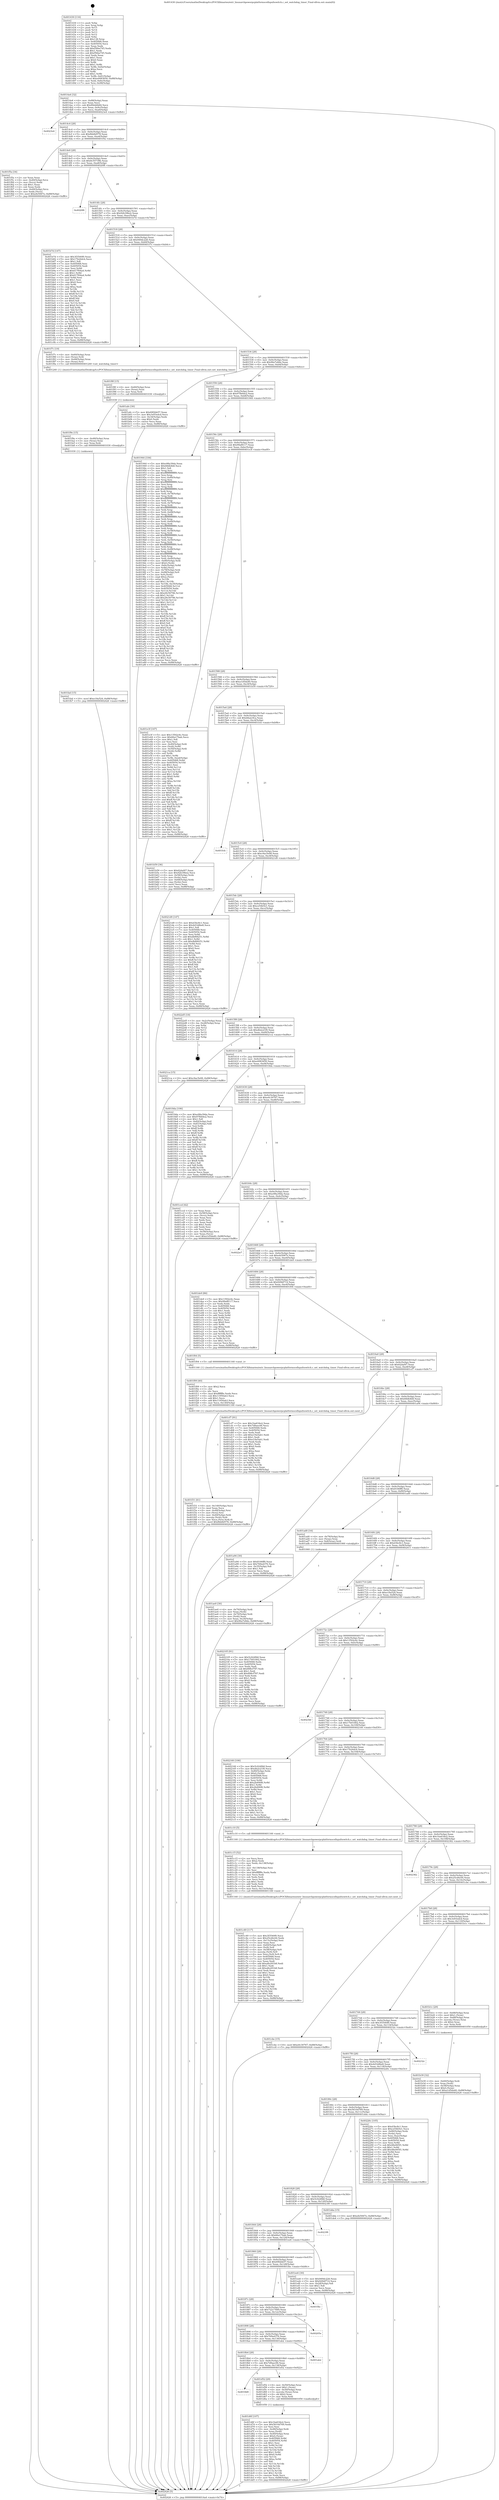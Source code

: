digraph "0x401430" {
  label = "0x401430 (/mnt/c/Users/mathe/Desktop/tcc/POCII/binaries/extr_linuxarchpowerpcplatformscellspufsswitch.c_set_watchdog_timer_Final-ollvm.out::main(0))"
  labelloc = "t"
  node[shape=record]

  Entry [label="",width=0.3,height=0.3,shape=circle,fillcolor=black,style=filled]
  "0x4014a4" [label="{
     0x4014a4 [32]\l
     | [instrs]\l
     &nbsp;&nbsp;0x4014a4 \<+6\>: mov -0x88(%rbp),%eax\l
     &nbsp;&nbsp;0x4014aa \<+2\>: mov %eax,%ecx\l
     &nbsp;&nbsp;0x4014ac \<+6\>: sub $0x89eb6b84,%ecx\l
     &nbsp;&nbsp;0x4014b2 \<+6\>: mov %eax,-0x9c(%rbp)\l
     &nbsp;&nbsp;0x4014b8 \<+6\>: mov %ecx,-0xa0(%rbp)\l
     &nbsp;&nbsp;0x4014be \<+6\>: je 00000000004023e4 \<main+0xfb4\>\l
  }"]
  "0x4023e4" [label="{
     0x4023e4\l
  }", style=dashed]
  "0x4014c4" [label="{
     0x4014c4 [28]\l
     | [instrs]\l
     &nbsp;&nbsp;0x4014c4 \<+5\>: jmp 00000000004014c9 \<main+0x99\>\l
     &nbsp;&nbsp;0x4014c9 \<+6\>: mov -0x9c(%rbp),%eax\l
     &nbsp;&nbsp;0x4014cf \<+5\>: sub $0x8bb8d578,%eax\l
     &nbsp;&nbsp;0x4014d4 \<+6\>: mov %eax,-0xa4(%rbp)\l
     &nbsp;&nbsp;0x4014da \<+6\>: je 0000000000401f5a \<main+0xb2a\>\l
  }"]
  Exit [label="",width=0.3,height=0.3,shape=circle,fillcolor=black,style=filled,peripheries=2]
  "0x401f5a" [label="{
     0x401f5a [34]\l
     | [instrs]\l
     &nbsp;&nbsp;0x401f5a \<+2\>: xor %eax,%eax\l
     &nbsp;&nbsp;0x401f5c \<+4\>: mov -0x40(%rbp),%rcx\l
     &nbsp;&nbsp;0x401f60 \<+2\>: mov (%rcx),%edx\l
     &nbsp;&nbsp;0x401f62 \<+3\>: sub $0x1,%eax\l
     &nbsp;&nbsp;0x401f65 \<+2\>: sub %eax,%edx\l
     &nbsp;&nbsp;0x401f67 \<+4\>: mov -0x40(%rbp),%rcx\l
     &nbsp;&nbsp;0x401f6b \<+2\>: mov %edx,(%rcx)\l
     &nbsp;&nbsp;0x401f6d \<+10\>: movl $0xefe5067e,-0x88(%rbp)\l
     &nbsp;&nbsp;0x401f77 \<+5\>: jmp 0000000000402426 \<main+0xff6\>\l
  }"]
  "0x4014e0" [label="{
     0x4014e0 [28]\l
     | [instrs]\l
     &nbsp;&nbsp;0x4014e0 \<+5\>: jmp 00000000004014e5 \<main+0xb5\>\l
     &nbsp;&nbsp;0x4014e5 \<+6\>: mov -0x9c(%rbp),%eax\l
     &nbsp;&nbsp;0x4014eb \<+5\>: sub $0x8c55739b,%eax\l
     &nbsp;&nbsp;0x4014f0 \<+6\>: mov %eax,-0xa8(%rbp)\l
     &nbsp;&nbsp;0x4014f6 \<+6\>: je 00000000004020f6 \<main+0xcc6\>\l
  }"]
  "0x401fad" [label="{
     0x401fad [15]\l
     | [instrs]\l
     &nbsp;&nbsp;0x401fad \<+10\>: movl $0xe18a524,-0x88(%rbp)\l
     &nbsp;&nbsp;0x401fb7 \<+5\>: jmp 0000000000402426 \<main+0xff6\>\l
  }"]
  "0x4020f6" [label="{
     0x4020f6\l
  }", style=dashed]
  "0x4014fc" [label="{
     0x4014fc [28]\l
     | [instrs]\l
     &nbsp;&nbsp;0x4014fc \<+5\>: jmp 0000000000401501 \<main+0xd1\>\l
     &nbsp;&nbsp;0x401501 \<+6\>: mov -0x9c(%rbp),%eax\l
     &nbsp;&nbsp;0x401507 \<+5\>: sub $0x92b39be2,%eax\l
     &nbsp;&nbsp;0x40150c \<+6\>: mov %eax,-0xac(%rbp)\l
     &nbsp;&nbsp;0x401512 \<+6\>: je 0000000000401b7d \<main+0x74d\>\l
  }"]
  "0x401f9e" [label="{
     0x401f9e [15]\l
     | [instrs]\l
     &nbsp;&nbsp;0x401f9e \<+4\>: mov -0x48(%rbp),%rax\l
     &nbsp;&nbsp;0x401fa2 \<+3\>: mov (%rax),%rax\l
     &nbsp;&nbsp;0x401fa5 \<+3\>: mov %rax,%rdi\l
     &nbsp;&nbsp;0x401fa8 \<+5\>: call 0000000000401030 \<free@plt\>\l
     | [calls]\l
     &nbsp;&nbsp;0x401030 \{1\} (unknown)\l
  }"]
  "0x401b7d" [label="{
     0x401b7d [147]\l
     | [instrs]\l
     &nbsp;&nbsp;0x401b7d \<+5\>: mov $0x3f3540f0,%eax\l
     &nbsp;&nbsp;0x401b82 \<+5\>: mov $0x17b24dcb,%ecx\l
     &nbsp;&nbsp;0x401b87 \<+2\>: mov $0x1,%dl\l
     &nbsp;&nbsp;0x401b89 \<+7\>: mov 0x405068,%esi\l
     &nbsp;&nbsp;0x401b90 \<+7\>: mov 0x405054,%edi\l
     &nbsp;&nbsp;0x401b97 \<+3\>: mov %esi,%r8d\l
     &nbsp;&nbsp;0x401b9a \<+7\>: sub $0x617f04a4,%r8d\l
     &nbsp;&nbsp;0x401ba1 \<+4\>: sub $0x1,%r8d\l
     &nbsp;&nbsp;0x401ba5 \<+7\>: add $0x617f04a4,%r8d\l
     &nbsp;&nbsp;0x401bac \<+4\>: imul %r8d,%esi\l
     &nbsp;&nbsp;0x401bb0 \<+3\>: and $0x1,%esi\l
     &nbsp;&nbsp;0x401bb3 \<+3\>: cmp $0x0,%esi\l
     &nbsp;&nbsp;0x401bb6 \<+4\>: sete %r9b\l
     &nbsp;&nbsp;0x401bba \<+3\>: cmp $0xa,%edi\l
     &nbsp;&nbsp;0x401bbd \<+4\>: setl %r10b\l
     &nbsp;&nbsp;0x401bc1 \<+3\>: mov %r9b,%r11b\l
     &nbsp;&nbsp;0x401bc4 \<+4\>: xor $0xff,%r11b\l
     &nbsp;&nbsp;0x401bc8 \<+3\>: mov %r10b,%bl\l
     &nbsp;&nbsp;0x401bcb \<+3\>: xor $0xff,%bl\l
     &nbsp;&nbsp;0x401bce \<+3\>: xor $0x0,%dl\l
     &nbsp;&nbsp;0x401bd1 \<+3\>: mov %r11b,%r14b\l
     &nbsp;&nbsp;0x401bd4 \<+4\>: and $0x0,%r14b\l
     &nbsp;&nbsp;0x401bd8 \<+3\>: and %dl,%r9b\l
     &nbsp;&nbsp;0x401bdb \<+3\>: mov %bl,%r15b\l
     &nbsp;&nbsp;0x401bde \<+4\>: and $0x0,%r15b\l
     &nbsp;&nbsp;0x401be2 \<+3\>: and %dl,%r10b\l
     &nbsp;&nbsp;0x401be5 \<+3\>: or %r9b,%r14b\l
     &nbsp;&nbsp;0x401be8 \<+3\>: or %r10b,%r15b\l
     &nbsp;&nbsp;0x401beb \<+3\>: xor %r15b,%r14b\l
     &nbsp;&nbsp;0x401bee \<+3\>: or %bl,%r11b\l
     &nbsp;&nbsp;0x401bf1 \<+4\>: xor $0xff,%r11b\l
     &nbsp;&nbsp;0x401bf5 \<+3\>: or $0x0,%dl\l
     &nbsp;&nbsp;0x401bf8 \<+3\>: and %dl,%r11b\l
     &nbsp;&nbsp;0x401bfb \<+3\>: or %r11b,%r14b\l
     &nbsp;&nbsp;0x401bfe \<+4\>: test $0x1,%r14b\l
     &nbsp;&nbsp;0x401c02 \<+3\>: cmovne %ecx,%eax\l
     &nbsp;&nbsp;0x401c05 \<+6\>: mov %eax,-0x88(%rbp)\l
     &nbsp;&nbsp;0x401c0b \<+5\>: jmp 0000000000402426 \<main+0xff6\>\l
  }"]
  "0x401518" [label="{
     0x401518 [28]\l
     | [instrs]\l
     &nbsp;&nbsp;0x401518 \<+5\>: jmp 000000000040151d \<main+0xed\>\l
     &nbsp;&nbsp;0x40151d \<+6\>: mov -0x9c(%rbp),%eax\l
     &nbsp;&nbsp;0x401523 \<+5\>: sub $0x949dc226,%eax\l
     &nbsp;&nbsp;0x401528 \<+6\>: mov %eax,-0xb0(%rbp)\l
     &nbsp;&nbsp;0x40152e \<+6\>: je 0000000000401f7c \<main+0xb4c\>\l
  }"]
  "0x401f8f" [label="{
     0x401f8f [15]\l
     | [instrs]\l
     &nbsp;&nbsp;0x401f8f \<+4\>: mov -0x60(%rbp),%rax\l
     &nbsp;&nbsp;0x401f93 \<+3\>: mov (%rax),%rax\l
     &nbsp;&nbsp;0x401f96 \<+3\>: mov %rax,%rdi\l
     &nbsp;&nbsp;0x401f99 \<+5\>: call 0000000000401030 \<free@plt\>\l
     | [calls]\l
     &nbsp;&nbsp;0x401030 \{1\} (unknown)\l
  }"]
  "0x401f7c" [label="{
     0x401f7c [19]\l
     | [instrs]\l
     &nbsp;&nbsp;0x401f7c \<+4\>: mov -0x60(%rbp),%rax\l
     &nbsp;&nbsp;0x401f80 \<+3\>: mov (%rax),%rdi\l
     &nbsp;&nbsp;0x401f83 \<+4\>: mov -0x48(%rbp),%rax\l
     &nbsp;&nbsp;0x401f87 \<+3\>: mov (%rax),%rsi\l
     &nbsp;&nbsp;0x401f8a \<+5\>: call 0000000000401240 \<set_watchdog_timer\>\l
     | [calls]\l
     &nbsp;&nbsp;0x401240 \{1\} (/mnt/c/Users/mathe/Desktop/tcc/POCII/binaries/extr_linuxarchpowerpcplatformscellspufsswitch.c_set_watchdog_timer_Final-ollvm.out::set_watchdog_timer)\l
  }"]
  "0x401534" [label="{
     0x401534 [28]\l
     | [instrs]\l
     &nbsp;&nbsp;0x401534 \<+5\>: jmp 0000000000401539 \<main+0x109\>\l
     &nbsp;&nbsp;0x401539 \<+6\>: mov -0x9c(%rbp),%eax\l
     &nbsp;&nbsp;0x40153f \<+5\>: sub $0x96a7e8de,%eax\l
     &nbsp;&nbsp;0x401544 \<+6\>: mov %eax,-0xb4(%rbp)\l
     &nbsp;&nbsp;0x40154a \<+6\>: je 0000000000401afe \<main+0x6ce\>\l
  }"]
  "0x401f31" [label="{
     0x401f31 [41]\l
     | [instrs]\l
     &nbsp;&nbsp;0x401f31 \<+6\>: mov -0x140(%rbp),%ecx\l
     &nbsp;&nbsp;0x401f37 \<+3\>: imul %eax,%ecx\l
     &nbsp;&nbsp;0x401f3a \<+4\>: mov -0x48(%rbp),%rsi\l
     &nbsp;&nbsp;0x401f3e \<+3\>: mov (%rsi),%rsi\l
     &nbsp;&nbsp;0x401f41 \<+4\>: mov -0x40(%rbp),%rdi\l
     &nbsp;&nbsp;0x401f45 \<+3\>: movslq (%rdi),%rdi\l
     &nbsp;&nbsp;0x401f48 \<+3\>: mov %ecx,(%rsi,%rdi,4)\l
     &nbsp;&nbsp;0x401f4b \<+10\>: movl $0x8bb8d578,-0x88(%rbp)\l
     &nbsp;&nbsp;0x401f55 \<+5\>: jmp 0000000000402426 \<main+0xff6\>\l
  }"]
  "0x401afe" [label="{
     0x401afe [30]\l
     | [instrs]\l
     &nbsp;&nbsp;0x401afe \<+5\>: mov $0x69f2bb57,%eax\l
     &nbsp;&nbsp;0x401b03 \<+5\>: mov $0x3e93edcd,%ecx\l
     &nbsp;&nbsp;0x401b08 \<+3\>: mov -0x34(%rbp),%edx\l
     &nbsp;&nbsp;0x401b0b \<+3\>: cmp $0x0,%edx\l
     &nbsp;&nbsp;0x401b0e \<+3\>: cmove %ecx,%eax\l
     &nbsp;&nbsp;0x401b11 \<+6\>: mov %eax,-0x88(%rbp)\l
     &nbsp;&nbsp;0x401b17 \<+5\>: jmp 0000000000402426 \<main+0xff6\>\l
  }"]
  "0x401550" [label="{
     0x401550 [28]\l
     | [instrs]\l
     &nbsp;&nbsp;0x401550 \<+5\>: jmp 0000000000401555 \<main+0x125\>\l
     &nbsp;&nbsp;0x401555 \<+6\>: mov -0x9c(%rbp),%eax\l
     &nbsp;&nbsp;0x40155b \<+5\>: sub $0x97fb64e2,%eax\l
     &nbsp;&nbsp;0x401560 \<+6\>: mov %eax,-0xb8(%rbp)\l
     &nbsp;&nbsp;0x401566 \<+6\>: je 0000000000401944 \<main+0x514\>\l
  }"]
  "0x401f09" [label="{
     0x401f09 [40]\l
     | [instrs]\l
     &nbsp;&nbsp;0x401f09 \<+5\>: mov $0x2,%ecx\l
     &nbsp;&nbsp;0x401f0e \<+1\>: cltd\l
     &nbsp;&nbsp;0x401f0f \<+2\>: idiv %ecx\l
     &nbsp;&nbsp;0x401f11 \<+6\>: imul $0xfffffffe,%edx,%ecx\l
     &nbsp;&nbsp;0x401f17 \<+6\>: sub $0x11950ab3,%ecx\l
     &nbsp;&nbsp;0x401f1d \<+3\>: add $0x1,%ecx\l
     &nbsp;&nbsp;0x401f20 \<+6\>: add $0x11950ab3,%ecx\l
     &nbsp;&nbsp;0x401f26 \<+6\>: mov %ecx,-0x140(%rbp)\l
     &nbsp;&nbsp;0x401f2c \<+5\>: call 0000000000401160 \<next_i\>\l
     | [calls]\l
     &nbsp;&nbsp;0x401160 \{1\} (/mnt/c/Users/mathe/Desktop/tcc/POCII/binaries/extr_linuxarchpowerpcplatformscellspufsswitch.c_set_watchdog_timer_Final-ollvm.out::next_i)\l
  }"]
  "0x401944" [label="{
     0x401944 [336]\l
     | [instrs]\l
     &nbsp;&nbsp;0x401944 \<+5\>: mov $0xe98a39da,%eax\l
     &nbsp;&nbsp;0x401949 \<+5\>: mov $0x68db4b8,%ecx\l
     &nbsp;&nbsp;0x40194e \<+2\>: mov $0x1,%dl\l
     &nbsp;&nbsp;0x401950 \<+3\>: mov %rsp,%rsi\l
     &nbsp;&nbsp;0x401953 \<+4\>: add $0xfffffffffffffff0,%rsi\l
     &nbsp;&nbsp;0x401957 \<+3\>: mov %rsi,%rsp\l
     &nbsp;&nbsp;0x40195a \<+4\>: mov %rsi,-0x80(%rbp)\l
     &nbsp;&nbsp;0x40195e \<+3\>: mov %rsp,%rsi\l
     &nbsp;&nbsp;0x401961 \<+4\>: add $0xfffffffffffffff0,%rsi\l
     &nbsp;&nbsp;0x401965 \<+3\>: mov %rsi,%rsp\l
     &nbsp;&nbsp;0x401968 \<+3\>: mov %rsp,%rdi\l
     &nbsp;&nbsp;0x40196b \<+4\>: add $0xfffffffffffffff0,%rdi\l
     &nbsp;&nbsp;0x40196f \<+3\>: mov %rdi,%rsp\l
     &nbsp;&nbsp;0x401972 \<+4\>: mov %rdi,-0x78(%rbp)\l
     &nbsp;&nbsp;0x401976 \<+3\>: mov %rsp,%rdi\l
     &nbsp;&nbsp;0x401979 \<+4\>: add $0xfffffffffffffff0,%rdi\l
     &nbsp;&nbsp;0x40197d \<+3\>: mov %rdi,%rsp\l
     &nbsp;&nbsp;0x401980 \<+4\>: mov %rdi,-0x70(%rbp)\l
     &nbsp;&nbsp;0x401984 \<+3\>: mov %rsp,%rdi\l
     &nbsp;&nbsp;0x401987 \<+4\>: add $0xfffffffffffffff0,%rdi\l
     &nbsp;&nbsp;0x40198b \<+3\>: mov %rdi,%rsp\l
     &nbsp;&nbsp;0x40198e \<+4\>: mov %rdi,-0x68(%rbp)\l
     &nbsp;&nbsp;0x401992 \<+3\>: mov %rsp,%rdi\l
     &nbsp;&nbsp;0x401995 \<+4\>: add $0xfffffffffffffff0,%rdi\l
     &nbsp;&nbsp;0x401999 \<+3\>: mov %rdi,%rsp\l
     &nbsp;&nbsp;0x40199c \<+4\>: mov %rdi,-0x60(%rbp)\l
     &nbsp;&nbsp;0x4019a0 \<+3\>: mov %rsp,%rdi\l
     &nbsp;&nbsp;0x4019a3 \<+4\>: add $0xfffffffffffffff0,%rdi\l
     &nbsp;&nbsp;0x4019a7 \<+3\>: mov %rdi,%rsp\l
     &nbsp;&nbsp;0x4019aa \<+4\>: mov %rdi,-0x58(%rbp)\l
     &nbsp;&nbsp;0x4019ae \<+3\>: mov %rsp,%rdi\l
     &nbsp;&nbsp;0x4019b1 \<+4\>: add $0xfffffffffffffff0,%rdi\l
     &nbsp;&nbsp;0x4019b5 \<+3\>: mov %rdi,%rsp\l
     &nbsp;&nbsp;0x4019b8 \<+4\>: mov %rdi,-0x50(%rbp)\l
     &nbsp;&nbsp;0x4019bc \<+3\>: mov %rsp,%rdi\l
     &nbsp;&nbsp;0x4019bf \<+4\>: add $0xfffffffffffffff0,%rdi\l
     &nbsp;&nbsp;0x4019c3 \<+3\>: mov %rdi,%rsp\l
     &nbsp;&nbsp;0x4019c6 \<+4\>: mov %rdi,-0x48(%rbp)\l
     &nbsp;&nbsp;0x4019ca \<+3\>: mov %rsp,%rdi\l
     &nbsp;&nbsp;0x4019cd \<+4\>: add $0xfffffffffffffff0,%rdi\l
     &nbsp;&nbsp;0x4019d1 \<+3\>: mov %rdi,%rsp\l
     &nbsp;&nbsp;0x4019d4 \<+4\>: mov %rdi,-0x40(%rbp)\l
     &nbsp;&nbsp;0x4019d8 \<+4\>: mov -0x80(%rbp),%rdi\l
     &nbsp;&nbsp;0x4019dc \<+6\>: movl $0x0,(%rdi)\l
     &nbsp;&nbsp;0x4019e2 \<+7\>: mov -0x8c(%rbp),%r8d\l
     &nbsp;&nbsp;0x4019e9 \<+3\>: mov %r8d,(%rsi)\l
     &nbsp;&nbsp;0x4019ec \<+4\>: mov -0x78(%rbp),%rdi\l
     &nbsp;&nbsp;0x4019f0 \<+7\>: mov -0x98(%rbp),%r9\l
     &nbsp;&nbsp;0x4019f7 \<+3\>: mov %r9,(%rdi)\l
     &nbsp;&nbsp;0x4019fa \<+3\>: cmpl $0x2,(%rsi)\l
     &nbsp;&nbsp;0x4019fd \<+4\>: setne %r10b\l
     &nbsp;&nbsp;0x401a01 \<+4\>: and $0x1,%r10b\l
     &nbsp;&nbsp;0x401a05 \<+4\>: mov %r10b,-0x35(%rbp)\l
     &nbsp;&nbsp;0x401a09 \<+8\>: mov 0x405068,%r11d\l
     &nbsp;&nbsp;0x401a11 \<+7\>: mov 0x405054,%ebx\l
     &nbsp;&nbsp;0x401a18 \<+3\>: mov %r11d,%r14d\l
     &nbsp;&nbsp;0x401a1b \<+7\>: sub $0x29c50796,%r14d\l
     &nbsp;&nbsp;0x401a22 \<+4\>: sub $0x1,%r14d\l
     &nbsp;&nbsp;0x401a26 \<+7\>: add $0x29c50796,%r14d\l
     &nbsp;&nbsp;0x401a2d \<+4\>: imul %r14d,%r11d\l
     &nbsp;&nbsp;0x401a31 \<+4\>: and $0x1,%r11d\l
     &nbsp;&nbsp;0x401a35 \<+4\>: cmp $0x0,%r11d\l
     &nbsp;&nbsp;0x401a39 \<+4\>: sete %r10b\l
     &nbsp;&nbsp;0x401a3d \<+3\>: cmp $0xa,%ebx\l
     &nbsp;&nbsp;0x401a40 \<+4\>: setl %r15b\l
     &nbsp;&nbsp;0x401a44 \<+3\>: mov %r10b,%r12b\l
     &nbsp;&nbsp;0x401a47 \<+4\>: xor $0xff,%r12b\l
     &nbsp;&nbsp;0x401a4b \<+3\>: mov %r15b,%r13b\l
     &nbsp;&nbsp;0x401a4e \<+4\>: xor $0xff,%r13b\l
     &nbsp;&nbsp;0x401a52 \<+3\>: xor $0x0,%dl\l
     &nbsp;&nbsp;0x401a55 \<+3\>: mov %r12b,%sil\l
     &nbsp;&nbsp;0x401a58 \<+4\>: and $0x0,%sil\l
     &nbsp;&nbsp;0x401a5c \<+3\>: and %dl,%r10b\l
     &nbsp;&nbsp;0x401a5f \<+3\>: mov %r13b,%dil\l
     &nbsp;&nbsp;0x401a62 \<+4\>: and $0x0,%dil\l
     &nbsp;&nbsp;0x401a66 \<+3\>: and %dl,%r15b\l
     &nbsp;&nbsp;0x401a69 \<+3\>: or %r10b,%sil\l
     &nbsp;&nbsp;0x401a6c \<+3\>: or %r15b,%dil\l
     &nbsp;&nbsp;0x401a6f \<+3\>: xor %dil,%sil\l
     &nbsp;&nbsp;0x401a72 \<+3\>: or %r13b,%r12b\l
     &nbsp;&nbsp;0x401a75 \<+4\>: xor $0xff,%r12b\l
     &nbsp;&nbsp;0x401a79 \<+3\>: or $0x0,%dl\l
     &nbsp;&nbsp;0x401a7c \<+3\>: and %dl,%r12b\l
     &nbsp;&nbsp;0x401a7f \<+3\>: or %r12b,%sil\l
     &nbsp;&nbsp;0x401a82 \<+4\>: test $0x1,%sil\l
     &nbsp;&nbsp;0x401a86 \<+3\>: cmovne %ecx,%eax\l
     &nbsp;&nbsp;0x401a89 \<+6\>: mov %eax,-0x88(%rbp)\l
     &nbsp;&nbsp;0x401a8f \<+5\>: jmp 0000000000402426 \<main+0xff6\>\l
  }"]
  "0x40156c" [label="{
     0x40156c [28]\l
     | [instrs]\l
     &nbsp;&nbsp;0x40156c \<+5\>: jmp 0000000000401571 \<main+0x141\>\l
     &nbsp;&nbsp;0x401571 \<+6\>: mov -0x9c(%rbp),%eax\l
     &nbsp;&nbsp;0x401577 \<+5\>: sub $0x99af8117,%eax\l
     &nbsp;&nbsp;0x40157c \<+6\>: mov %eax,-0xbc(%rbp)\l
     &nbsp;&nbsp;0x401582 \<+6\>: je 0000000000401e3f \<main+0xa0f\>\l
  }"]
  "0x401d6f" [label="{
     0x401d6f [107]\l
     | [instrs]\l
     &nbsp;&nbsp;0x401d6f \<+5\>: mov $0x1ba634e2,%ecx\l
     &nbsp;&nbsp;0x401d74 \<+5\>: mov $0x5610d769,%edx\l
     &nbsp;&nbsp;0x401d79 \<+2\>: xor %esi,%esi\l
     &nbsp;&nbsp;0x401d7b \<+4\>: mov -0x48(%rbp),%rdi\l
     &nbsp;&nbsp;0x401d7f \<+3\>: mov %rax,(%rdi)\l
     &nbsp;&nbsp;0x401d82 \<+4\>: mov -0x40(%rbp),%rax\l
     &nbsp;&nbsp;0x401d86 \<+6\>: movl $0x0,(%rax)\l
     &nbsp;&nbsp;0x401d8c \<+8\>: mov 0x405068,%r8d\l
     &nbsp;&nbsp;0x401d94 \<+8\>: mov 0x405054,%r9d\l
     &nbsp;&nbsp;0x401d9c \<+3\>: sub $0x1,%esi\l
     &nbsp;&nbsp;0x401d9f \<+3\>: mov %r8d,%r10d\l
     &nbsp;&nbsp;0x401da2 \<+3\>: add %esi,%r10d\l
     &nbsp;&nbsp;0x401da5 \<+4\>: imul %r10d,%r8d\l
     &nbsp;&nbsp;0x401da9 \<+4\>: and $0x1,%r8d\l
     &nbsp;&nbsp;0x401dad \<+4\>: cmp $0x0,%r8d\l
     &nbsp;&nbsp;0x401db1 \<+4\>: sete %r11b\l
     &nbsp;&nbsp;0x401db5 \<+4\>: cmp $0xa,%r9d\l
     &nbsp;&nbsp;0x401db9 \<+3\>: setl %bl\l
     &nbsp;&nbsp;0x401dbc \<+3\>: mov %r11b,%r14b\l
     &nbsp;&nbsp;0x401dbf \<+3\>: and %bl,%r14b\l
     &nbsp;&nbsp;0x401dc2 \<+3\>: xor %bl,%r11b\l
     &nbsp;&nbsp;0x401dc5 \<+3\>: or %r11b,%r14b\l
     &nbsp;&nbsp;0x401dc8 \<+4\>: test $0x1,%r14b\l
     &nbsp;&nbsp;0x401dcc \<+3\>: cmovne %edx,%ecx\l
     &nbsp;&nbsp;0x401dcf \<+6\>: mov %ecx,-0x88(%rbp)\l
     &nbsp;&nbsp;0x401dd5 \<+5\>: jmp 0000000000402426 \<main+0xff6\>\l
  }"]
  "0x401e3f" [label="{
     0x401e3f [167]\l
     | [instrs]\l
     &nbsp;&nbsp;0x401e3f \<+5\>: mov $0x13502c6c,%eax\l
     &nbsp;&nbsp;0x401e44 \<+5\>: mov $0x66a17bab,%ecx\l
     &nbsp;&nbsp;0x401e49 \<+2\>: mov $0x1,%dl\l
     &nbsp;&nbsp;0x401e4b \<+2\>: xor %esi,%esi\l
     &nbsp;&nbsp;0x401e4d \<+4\>: mov -0x40(%rbp),%rdi\l
     &nbsp;&nbsp;0x401e51 \<+3\>: mov (%rdi),%r8d\l
     &nbsp;&nbsp;0x401e54 \<+4\>: mov -0x50(%rbp),%rdi\l
     &nbsp;&nbsp;0x401e58 \<+3\>: cmp (%rdi),%r8d\l
     &nbsp;&nbsp;0x401e5b \<+4\>: setl %r9b\l
     &nbsp;&nbsp;0x401e5f \<+4\>: and $0x1,%r9b\l
     &nbsp;&nbsp;0x401e63 \<+4\>: mov %r9b,-0x2d(%rbp)\l
     &nbsp;&nbsp;0x401e67 \<+8\>: mov 0x405068,%r8d\l
     &nbsp;&nbsp;0x401e6f \<+8\>: mov 0x405054,%r10d\l
     &nbsp;&nbsp;0x401e77 \<+3\>: sub $0x1,%esi\l
     &nbsp;&nbsp;0x401e7a \<+3\>: mov %r8d,%r11d\l
     &nbsp;&nbsp;0x401e7d \<+3\>: add %esi,%r11d\l
     &nbsp;&nbsp;0x401e80 \<+4\>: imul %r11d,%r8d\l
     &nbsp;&nbsp;0x401e84 \<+4\>: and $0x1,%r8d\l
     &nbsp;&nbsp;0x401e88 \<+4\>: cmp $0x0,%r8d\l
     &nbsp;&nbsp;0x401e8c \<+4\>: sete %r9b\l
     &nbsp;&nbsp;0x401e90 \<+4\>: cmp $0xa,%r10d\l
     &nbsp;&nbsp;0x401e94 \<+3\>: setl %bl\l
     &nbsp;&nbsp;0x401e97 \<+3\>: mov %r9b,%r14b\l
     &nbsp;&nbsp;0x401e9a \<+4\>: xor $0xff,%r14b\l
     &nbsp;&nbsp;0x401e9e \<+3\>: mov %bl,%r15b\l
     &nbsp;&nbsp;0x401ea1 \<+4\>: xor $0xff,%r15b\l
     &nbsp;&nbsp;0x401ea5 \<+3\>: xor $0x1,%dl\l
     &nbsp;&nbsp;0x401ea8 \<+3\>: mov %r14b,%r12b\l
     &nbsp;&nbsp;0x401eab \<+4\>: and $0xff,%r12b\l
     &nbsp;&nbsp;0x401eaf \<+3\>: and %dl,%r9b\l
     &nbsp;&nbsp;0x401eb2 \<+3\>: mov %r15b,%r13b\l
     &nbsp;&nbsp;0x401eb5 \<+4\>: and $0xff,%r13b\l
     &nbsp;&nbsp;0x401eb9 \<+2\>: and %dl,%bl\l
     &nbsp;&nbsp;0x401ebb \<+3\>: or %r9b,%r12b\l
     &nbsp;&nbsp;0x401ebe \<+3\>: or %bl,%r13b\l
     &nbsp;&nbsp;0x401ec1 \<+3\>: xor %r13b,%r12b\l
     &nbsp;&nbsp;0x401ec4 \<+3\>: or %r15b,%r14b\l
     &nbsp;&nbsp;0x401ec7 \<+4\>: xor $0xff,%r14b\l
     &nbsp;&nbsp;0x401ecb \<+3\>: or $0x1,%dl\l
     &nbsp;&nbsp;0x401ece \<+3\>: and %dl,%r14b\l
     &nbsp;&nbsp;0x401ed1 \<+3\>: or %r14b,%r12b\l
     &nbsp;&nbsp;0x401ed4 \<+4\>: test $0x1,%r12b\l
     &nbsp;&nbsp;0x401ed8 \<+3\>: cmovne %ecx,%eax\l
     &nbsp;&nbsp;0x401edb \<+6\>: mov %eax,-0x88(%rbp)\l
     &nbsp;&nbsp;0x401ee1 \<+5\>: jmp 0000000000402426 \<main+0xff6\>\l
  }"]
  "0x401588" [label="{
     0x401588 [28]\l
     | [instrs]\l
     &nbsp;&nbsp;0x401588 \<+5\>: jmp 000000000040158d \<main+0x15d\>\l
     &nbsp;&nbsp;0x40158d \<+6\>: mov -0x9c(%rbp),%eax\l
     &nbsp;&nbsp;0x401593 \<+5\>: sub $0xa1d5da40,%eax\l
     &nbsp;&nbsp;0x401598 \<+6\>: mov %eax,-0xc0(%rbp)\l
     &nbsp;&nbsp;0x40159e \<+6\>: je 0000000000401b59 \<main+0x729\>\l
  }"]
  "0x4018d0" [label="{
     0x4018d0\l
  }", style=dashed]
  "0x401b59" [label="{
     0x401b59 [36]\l
     | [instrs]\l
     &nbsp;&nbsp;0x401b59 \<+5\>: mov $0x62daf47,%eax\l
     &nbsp;&nbsp;0x401b5e \<+5\>: mov $0x92b39be2,%ecx\l
     &nbsp;&nbsp;0x401b63 \<+4\>: mov -0x58(%rbp),%rdx\l
     &nbsp;&nbsp;0x401b67 \<+2\>: mov (%rdx),%esi\l
     &nbsp;&nbsp;0x401b69 \<+4\>: mov -0x68(%rbp),%rdx\l
     &nbsp;&nbsp;0x401b6d \<+2\>: cmp (%rdx),%esi\l
     &nbsp;&nbsp;0x401b6f \<+3\>: cmovl %ecx,%eax\l
     &nbsp;&nbsp;0x401b72 \<+6\>: mov %eax,-0x88(%rbp)\l
     &nbsp;&nbsp;0x401b78 \<+5\>: jmp 0000000000402426 \<main+0xff6\>\l
  }"]
  "0x4015a4" [label="{
     0x4015a4 [28]\l
     | [instrs]\l
     &nbsp;&nbsp;0x4015a4 \<+5\>: jmp 00000000004015a9 \<main+0x179\>\l
     &nbsp;&nbsp;0x4015a9 \<+6\>: mov -0x9c(%rbp),%eax\l
     &nbsp;&nbsp;0x4015af \<+5\>: sub $0xb8a2c9ca,%eax\l
     &nbsp;&nbsp;0x4015b4 \<+6\>: mov %eax,-0xc4(%rbp)\l
     &nbsp;&nbsp;0x4015ba \<+6\>: je 0000000000401fcb \<main+0xb9b\>\l
  }"]
  "0x401d52" [label="{
     0x401d52 [29]\l
     | [instrs]\l
     &nbsp;&nbsp;0x401d52 \<+4\>: mov -0x50(%rbp),%rax\l
     &nbsp;&nbsp;0x401d56 \<+6\>: movl $0x1,(%rax)\l
     &nbsp;&nbsp;0x401d5c \<+4\>: mov -0x50(%rbp),%rax\l
     &nbsp;&nbsp;0x401d60 \<+3\>: movslq (%rax),%rax\l
     &nbsp;&nbsp;0x401d63 \<+4\>: shl $0x2,%rax\l
     &nbsp;&nbsp;0x401d67 \<+3\>: mov %rax,%rdi\l
     &nbsp;&nbsp;0x401d6a \<+5\>: call 0000000000401050 \<malloc@plt\>\l
     | [calls]\l
     &nbsp;&nbsp;0x401050 \{1\} (unknown)\l
  }"]
  "0x401fcb" [label="{
     0x401fcb\l
  }", style=dashed]
  "0x4015c0" [label="{
     0x4015c0 [28]\l
     | [instrs]\l
     &nbsp;&nbsp;0x4015c0 \<+5\>: jmp 00000000004015c5 \<main+0x195\>\l
     &nbsp;&nbsp;0x4015c5 \<+6\>: mov -0x9c(%rbp),%eax\l
     &nbsp;&nbsp;0x4015cb \<+5\>: sub $0xc9ac5e08,%eax\l
     &nbsp;&nbsp;0x4015d0 \<+6\>: mov %eax,-0xc8(%rbp)\l
     &nbsp;&nbsp;0x4015d6 \<+6\>: je 00000000004021d9 \<main+0xda9\>\l
  }"]
  "0x4018b4" [label="{
     0x4018b4 [28]\l
     | [instrs]\l
     &nbsp;&nbsp;0x4018b4 \<+5\>: jmp 00000000004018b9 \<main+0x489\>\l
     &nbsp;&nbsp;0x4018b9 \<+6\>: mov -0x9c(%rbp),%eax\l
     &nbsp;&nbsp;0x4018bf \<+5\>: sub $0x7d9aec06,%eax\l
     &nbsp;&nbsp;0x4018c4 \<+6\>: mov %eax,-0x134(%rbp)\l
     &nbsp;&nbsp;0x4018ca \<+6\>: je 0000000000401d52 \<main+0x922\>\l
  }"]
  "0x4021d9" [label="{
     0x4021d9 [147]\l
     | [instrs]\l
     &nbsp;&nbsp;0x4021d9 \<+5\>: mov $0xd3bc8c1,%eax\l
     &nbsp;&nbsp;0x4021de \<+5\>: mov $0x4d1b8be8,%ecx\l
     &nbsp;&nbsp;0x4021e3 \<+2\>: mov $0x1,%dl\l
     &nbsp;&nbsp;0x4021e5 \<+7\>: mov 0x405068,%esi\l
     &nbsp;&nbsp;0x4021ec \<+7\>: mov 0x405054,%edi\l
     &nbsp;&nbsp;0x4021f3 \<+3\>: mov %esi,%r8d\l
     &nbsp;&nbsp;0x4021f6 \<+7\>: add $0xdbf68251,%r8d\l
     &nbsp;&nbsp;0x4021fd \<+4\>: sub $0x1,%r8d\l
     &nbsp;&nbsp;0x402201 \<+7\>: sub $0xdbf68251,%r8d\l
     &nbsp;&nbsp;0x402208 \<+4\>: imul %r8d,%esi\l
     &nbsp;&nbsp;0x40220c \<+3\>: and $0x1,%esi\l
     &nbsp;&nbsp;0x40220f \<+3\>: cmp $0x0,%esi\l
     &nbsp;&nbsp;0x402212 \<+4\>: sete %r9b\l
     &nbsp;&nbsp;0x402216 \<+3\>: cmp $0xa,%edi\l
     &nbsp;&nbsp;0x402219 \<+4\>: setl %r10b\l
     &nbsp;&nbsp;0x40221d \<+3\>: mov %r9b,%r11b\l
     &nbsp;&nbsp;0x402220 \<+4\>: xor $0xff,%r11b\l
     &nbsp;&nbsp;0x402224 \<+3\>: mov %r10b,%bl\l
     &nbsp;&nbsp;0x402227 \<+3\>: xor $0xff,%bl\l
     &nbsp;&nbsp;0x40222a \<+3\>: xor $0x1,%dl\l
     &nbsp;&nbsp;0x40222d \<+3\>: mov %r11b,%r14b\l
     &nbsp;&nbsp;0x402230 \<+4\>: and $0xff,%r14b\l
     &nbsp;&nbsp;0x402234 \<+3\>: and %dl,%r9b\l
     &nbsp;&nbsp;0x402237 \<+3\>: mov %bl,%r15b\l
     &nbsp;&nbsp;0x40223a \<+4\>: and $0xff,%r15b\l
     &nbsp;&nbsp;0x40223e \<+3\>: and %dl,%r10b\l
     &nbsp;&nbsp;0x402241 \<+3\>: or %r9b,%r14b\l
     &nbsp;&nbsp;0x402244 \<+3\>: or %r10b,%r15b\l
     &nbsp;&nbsp;0x402247 \<+3\>: xor %r15b,%r14b\l
     &nbsp;&nbsp;0x40224a \<+3\>: or %bl,%r11b\l
     &nbsp;&nbsp;0x40224d \<+4\>: xor $0xff,%r11b\l
     &nbsp;&nbsp;0x402251 \<+3\>: or $0x1,%dl\l
     &nbsp;&nbsp;0x402254 \<+3\>: and %dl,%r11b\l
     &nbsp;&nbsp;0x402257 \<+3\>: or %r11b,%r14b\l
     &nbsp;&nbsp;0x40225a \<+4\>: test $0x1,%r14b\l
     &nbsp;&nbsp;0x40225e \<+3\>: cmovne %ecx,%eax\l
     &nbsp;&nbsp;0x402261 \<+6\>: mov %eax,-0x88(%rbp)\l
     &nbsp;&nbsp;0x402267 \<+5\>: jmp 0000000000402426 \<main+0xff6\>\l
  }"]
  "0x4015dc" [label="{
     0x4015dc [28]\l
     | [instrs]\l
     &nbsp;&nbsp;0x4015dc \<+5\>: jmp 00000000004015e1 \<main+0x1b1\>\l
     &nbsp;&nbsp;0x4015e1 \<+6\>: mov -0x9c(%rbp),%eax\l
     &nbsp;&nbsp;0x4015e7 \<+5\>: sub $0xce54b5e1,%eax\l
     &nbsp;&nbsp;0x4015ec \<+6\>: mov %eax,-0xcc(%rbp)\l
     &nbsp;&nbsp;0x4015f2 \<+6\>: je 00000000004022d5 \<main+0xea5\>\l
  }"]
  "0x401ab2" [label="{
     0x401ab2\l
  }", style=dashed]
  "0x4022d5" [label="{
     0x4022d5 [18]\l
     | [instrs]\l
     &nbsp;&nbsp;0x4022d5 \<+3\>: mov -0x2c(%rbp),%eax\l
     &nbsp;&nbsp;0x4022d8 \<+4\>: lea -0x28(%rbp),%rsp\l
     &nbsp;&nbsp;0x4022dc \<+1\>: pop %rbx\l
     &nbsp;&nbsp;0x4022dd \<+2\>: pop %r12\l
     &nbsp;&nbsp;0x4022df \<+2\>: pop %r13\l
     &nbsp;&nbsp;0x4022e1 \<+2\>: pop %r14\l
     &nbsp;&nbsp;0x4022e3 \<+2\>: pop %r15\l
     &nbsp;&nbsp;0x4022e5 \<+1\>: pop %rbp\l
     &nbsp;&nbsp;0x4022e6 \<+1\>: ret\l
  }"]
  "0x4015f8" [label="{
     0x4015f8 [28]\l
     | [instrs]\l
     &nbsp;&nbsp;0x4015f8 \<+5\>: jmp 00000000004015fd \<main+0x1cd\>\l
     &nbsp;&nbsp;0x4015fd \<+6\>: mov -0x9c(%rbp),%eax\l
     &nbsp;&nbsp;0x401603 \<+5\>: sub $0xdb2e21f0,%eax\l
     &nbsp;&nbsp;0x401608 \<+6\>: mov %eax,-0xd0(%rbp)\l
     &nbsp;&nbsp;0x40160e \<+6\>: je 00000000004021ca \<main+0xd9a\>\l
  }"]
  "0x401898" [label="{
     0x401898 [28]\l
     | [instrs]\l
     &nbsp;&nbsp;0x401898 \<+5\>: jmp 000000000040189d \<main+0x46d\>\l
     &nbsp;&nbsp;0x40189d \<+6\>: mov -0x9c(%rbp),%eax\l
     &nbsp;&nbsp;0x4018a3 \<+5\>: sub $0x769ed376,%eax\l
     &nbsp;&nbsp;0x4018a8 \<+6\>: mov %eax,-0x130(%rbp)\l
     &nbsp;&nbsp;0x4018ae \<+6\>: je 0000000000401ab2 \<main+0x682\>\l
  }"]
  "0x4021ca" [label="{
     0x4021ca [15]\l
     | [instrs]\l
     &nbsp;&nbsp;0x4021ca \<+10\>: movl $0xc9ac5e08,-0x88(%rbp)\l
     &nbsp;&nbsp;0x4021d4 \<+5\>: jmp 0000000000402426 \<main+0xff6\>\l
  }"]
  "0x401614" [label="{
     0x401614 [28]\l
     | [instrs]\l
     &nbsp;&nbsp;0x401614 \<+5\>: jmp 0000000000401619 \<main+0x1e9\>\l
     &nbsp;&nbsp;0x401619 \<+6\>: mov -0x9c(%rbp),%eax\l
     &nbsp;&nbsp;0x40161f \<+5\>: sub $0xe0083650,%eax\l
     &nbsp;&nbsp;0x401624 \<+6\>: mov %eax,-0xd4(%rbp)\l
     &nbsp;&nbsp;0x40162a \<+6\>: je 00000000004018da \<main+0x4aa\>\l
  }"]
  "0x40205e" [label="{
     0x40205e\l
  }", style=dashed]
  "0x4018da" [label="{
     0x4018da [106]\l
     | [instrs]\l
     &nbsp;&nbsp;0x4018da \<+5\>: mov $0xe98a39da,%eax\l
     &nbsp;&nbsp;0x4018df \<+5\>: mov $0x97fb64e2,%ecx\l
     &nbsp;&nbsp;0x4018e4 \<+2\>: mov $0x1,%dl\l
     &nbsp;&nbsp;0x4018e6 \<+7\>: mov -0x82(%rbp),%sil\l
     &nbsp;&nbsp;0x4018ed \<+7\>: mov -0x81(%rbp),%dil\l
     &nbsp;&nbsp;0x4018f4 \<+3\>: mov %sil,%r8b\l
     &nbsp;&nbsp;0x4018f7 \<+4\>: xor $0xff,%r8b\l
     &nbsp;&nbsp;0x4018fb \<+3\>: mov %dil,%r9b\l
     &nbsp;&nbsp;0x4018fe \<+4\>: xor $0xff,%r9b\l
     &nbsp;&nbsp;0x401902 \<+3\>: xor $0x1,%dl\l
     &nbsp;&nbsp;0x401905 \<+3\>: mov %r8b,%r10b\l
     &nbsp;&nbsp;0x401908 \<+4\>: and $0xff,%r10b\l
     &nbsp;&nbsp;0x40190c \<+3\>: and %dl,%sil\l
     &nbsp;&nbsp;0x40190f \<+3\>: mov %r9b,%r11b\l
     &nbsp;&nbsp;0x401912 \<+4\>: and $0xff,%r11b\l
     &nbsp;&nbsp;0x401916 \<+3\>: and %dl,%dil\l
     &nbsp;&nbsp;0x401919 \<+3\>: or %sil,%r10b\l
     &nbsp;&nbsp;0x40191c \<+3\>: or %dil,%r11b\l
     &nbsp;&nbsp;0x40191f \<+3\>: xor %r11b,%r10b\l
     &nbsp;&nbsp;0x401922 \<+3\>: or %r9b,%r8b\l
     &nbsp;&nbsp;0x401925 \<+4\>: xor $0xff,%r8b\l
     &nbsp;&nbsp;0x401929 \<+3\>: or $0x1,%dl\l
     &nbsp;&nbsp;0x40192c \<+3\>: and %dl,%r8b\l
     &nbsp;&nbsp;0x40192f \<+3\>: or %r8b,%r10b\l
     &nbsp;&nbsp;0x401932 \<+4\>: test $0x1,%r10b\l
     &nbsp;&nbsp;0x401936 \<+3\>: cmovne %ecx,%eax\l
     &nbsp;&nbsp;0x401939 \<+6\>: mov %eax,-0x88(%rbp)\l
     &nbsp;&nbsp;0x40193f \<+5\>: jmp 0000000000402426 \<main+0xff6\>\l
  }"]
  "0x401630" [label="{
     0x401630 [28]\l
     | [instrs]\l
     &nbsp;&nbsp;0x401630 \<+5\>: jmp 0000000000401635 \<main+0x205\>\l
     &nbsp;&nbsp;0x401635 \<+6\>: mov -0x9c(%rbp),%eax\l
     &nbsp;&nbsp;0x40163b \<+5\>: sub $0xe0c30767,%eax\l
     &nbsp;&nbsp;0x401640 \<+6\>: mov %eax,-0xd8(%rbp)\l
     &nbsp;&nbsp;0x401646 \<+6\>: je 0000000000401ccd \<main+0x89d\>\l
  }"]
  "0x402426" [label="{
     0x402426 [5]\l
     | [instrs]\l
     &nbsp;&nbsp;0x402426 \<+5\>: jmp 00000000004014a4 \<main+0x74\>\l
  }"]
  "0x401430" [label="{
     0x401430 [116]\l
     | [instrs]\l
     &nbsp;&nbsp;0x401430 \<+1\>: push %rbp\l
     &nbsp;&nbsp;0x401431 \<+3\>: mov %rsp,%rbp\l
     &nbsp;&nbsp;0x401434 \<+2\>: push %r15\l
     &nbsp;&nbsp;0x401436 \<+2\>: push %r14\l
     &nbsp;&nbsp;0x401438 \<+2\>: push %r13\l
     &nbsp;&nbsp;0x40143a \<+2\>: push %r12\l
     &nbsp;&nbsp;0x40143c \<+1\>: push %rbx\l
     &nbsp;&nbsp;0x40143d \<+7\>: sub $0x138,%rsp\l
     &nbsp;&nbsp;0x401444 \<+7\>: mov 0x405068,%eax\l
     &nbsp;&nbsp;0x40144b \<+7\>: mov 0x405054,%ecx\l
     &nbsp;&nbsp;0x401452 \<+2\>: mov %eax,%edx\l
     &nbsp;&nbsp;0x401454 \<+6\>: add $0xf56be745,%edx\l
     &nbsp;&nbsp;0x40145a \<+3\>: sub $0x1,%edx\l
     &nbsp;&nbsp;0x40145d \<+6\>: sub $0xf56be745,%edx\l
     &nbsp;&nbsp;0x401463 \<+3\>: imul %edx,%eax\l
     &nbsp;&nbsp;0x401466 \<+3\>: and $0x1,%eax\l
     &nbsp;&nbsp;0x401469 \<+3\>: cmp $0x0,%eax\l
     &nbsp;&nbsp;0x40146c \<+4\>: sete %r8b\l
     &nbsp;&nbsp;0x401470 \<+4\>: and $0x1,%r8b\l
     &nbsp;&nbsp;0x401474 \<+7\>: mov %r8b,-0x82(%rbp)\l
     &nbsp;&nbsp;0x40147b \<+3\>: cmp $0xa,%ecx\l
     &nbsp;&nbsp;0x40147e \<+4\>: setl %r8b\l
     &nbsp;&nbsp;0x401482 \<+4\>: and $0x1,%r8b\l
     &nbsp;&nbsp;0x401486 \<+7\>: mov %r8b,-0x81(%rbp)\l
     &nbsp;&nbsp;0x40148d \<+10\>: movl $0xe0083650,-0x88(%rbp)\l
     &nbsp;&nbsp;0x401497 \<+6\>: mov %edi,-0x8c(%rbp)\l
     &nbsp;&nbsp;0x40149d \<+7\>: mov %rsi,-0x98(%rbp)\l
  }"]
  "0x40187c" [label="{
     0x40187c [28]\l
     | [instrs]\l
     &nbsp;&nbsp;0x40187c \<+5\>: jmp 0000000000401881 \<main+0x451\>\l
     &nbsp;&nbsp;0x401881 \<+6\>: mov -0x9c(%rbp),%eax\l
     &nbsp;&nbsp;0x401887 \<+5\>: sub $0x72217949,%eax\l
     &nbsp;&nbsp;0x40188c \<+6\>: mov %eax,-0x12c(%rbp)\l
     &nbsp;&nbsp;0x401892 \<+6\>: je 000000000040205e \<main+0xc2e\>\l
  }"]
  "0x401fbc" [label="{
     0x401fbc\l
  }", style=dashed]
  "0x401ccd" [label="{
     0x401ccd [42]\l
     | [instrs]\l
     &nbsp;&nbsp;0x401ccd \<+2\>: xor %eax,%eax\l
     &nbsp;&nbsp;0x401ccf \<+4\>: mov -0x58(%rbp),%rcx\l
     &nbsp;&nbsp;0x401cd3 \<+2\>: mov (%rcx),%edx\l
     &nbsp;&nbsp;0x401cd5 \<+2\>: mov %eax,%esi\l
     &nbsp;&nbsp;0x401cd7 \<+2\>: sub %edx,%esi\l
     &nbsp;&nbsp;0x401cd9 \<+2\>: mov %eax,%edx\l
     &nbsp;&nbsp;0x401cdb \<+3\>: sub $0x1,%edx\l
     &nbsp;&nbsp;0x401cde \<+2\>: add %edx,%esi\l
     &nbsp;&nbsp;0x401ce0 \<+2\>: sub %esi,%eax\l
     &nbsp;&nbsp;0x401ce2 \<+4\>: mov -0x58(%rbp),%rcx\l
     &nbsp;&nbsp;0x401ce6 \<+2\>: mov %eax,(%rcx)\l
     &nbsp;&nbsp;0x401ce8 \<+10\>: movl $0xa1d5da40,-0x88(%rbp)\l
     &nbsp;&nbsp;0x401cf2 \<+5\>: jmp 0000000000402426 \<main+0xff6\>\l
  }"]
  "0x40164c" [label="{
     0x40164c [28]\l
     | [instrs]\l
     &nbsp;&nbsp;0x40164c \<+5\>: jmp 0000000000401651 \<main+0x221\>\l
     &nbsp;&nbsp;0x401651 \<+6\>: mov -0x9c(%rbp),%eax\l
     &nbsp;&nbsp;0x401657 \<+5\>: sub $0xe98a39da,%eax\l
     &nbsp;&nbsp;0x40165c \<+6\>: mov %eax,-0xdc(%rbp)\l
     &nbsp;&nbsp;0x401662 \<+6\>: je 00000000004022e7 \<main+0xeb7\>\l
  }"]
  "0x401860" [label="{
     0x401860 [28]\l
     | [instrs]\l
     &nbsp;&nbsp;0x401860 \<+5\>: jmp 0000000000401865 \<main+0x435\>\l
     &nbsp;&nbsp;0x401865 \<+6\>: mov -0x9c(%rbp),%eax\l
     &nbsp;&nbsp;0x40186b \<+5\>: sub $0x69f2bb57,%eax\l
     &nbsp;&nbsp;0x401870 \<+6\>: mov %eax,-0x128(%rbp)\l
     &nbsp;&nbsp;0x401876 \<+6\>: je 0000000000401fbc \<main+0xb8c\>\l
  }"]
  "0x4022e7" [label="{
     0x4022e7\l
  }", style=dashed]
  "0x401668" [label="{
     0x401668 [28]\l
     | [instrs]\l
     &nbsp;&nbsp;0x401668 \<+5\>: jmp 000000000040166d \<main+0x23d\>\l
     &nbsp;&nbsp;0x40166d \<+6\>: mov -0x9c(%rbp),%eax\l
     &nbsp;&nbsp;0x401673 \<+5\>: sub $0xefe5067e,%eax\l
     &nbsp;&nbsp;0x401678 \<+6\>: mov %eax,-0xe0(%rbp)\l
     &nbsp;&nbsp;0x40167e \<+6\>: je 0000000000401de9 \<main+0x9b9\>\l
  }"]
  "0x401ee6" [label="{
     0x401ee6 [30]\l
     | [instrs]\l
     &nbsp;&nbsp;0x401ee6 \<+5\>: mov $0x949dc226,%eax\l
     &nbsp;&nbsp;0x401eeb \<+5\>: mov $0xf20b8714,%ecx\l
     &nbsp;&nbsp;0x401ef0 \<+3\>: mov -0x2d(%rbp),%dl\l
     &nbsp;&nbsp;0x401ef3 \<+3\>: test $0x1,%dl\l
     &nbsp;&nbsp;0x401ef6 \<+3\>: cmovne %ecx,%eax\l
     &nbsp;&nbsp;0x401ef9 \<+6\>: mov %eax,-0x88(%rbp)\l
     &nbsp;&nbsp;0x401eff \<+5\>: jmp 0000000000402426 \<main+0xff6\>\l
  }"]
  "0x401de9" [label="{
     0x401de9 [86]\l
     | [instrs]\l
     &nbsp;&nbsp;0x401de9 \<+5\>: mov $0x13502c6c,%eax\l
     &nbsp;&nbsp;0x401dee \<+5\>: mov $0x99af8117,%ecx\l
     &nbsp;&nbsp;0x401df3 \<+2\>: xor %edx,%edx\l
     &nbsp;&nbsp;0x401df5 \<+7\>: mov 0x405068,%esi\l
     &nbsp;&nbsp;0x401dfc \<+7\>: mov 0x405054,%edi\l
     &nbsp;&nbsp;0x401e03 \<+3\>: sub $0x1,%edx\l
     &nbsp;&nbsp;0x401e06 \<+3\>: mov %esi,%r8d\l
     &nbsp;&nbsp;0x401e09 \<+3\>: add %edx,%r8d\l
     &nbsp;&nbsp;0x401e0c \<+4\>: imul %r8d,%esi\l
     &nbsp;&nbsp;0x401e10 \<+3\>: and $0x1,%esi\l
     &nbsp;&nbsp;0x401e13 \<+3\>: cmp $0x0,%esi\l
     &nbsp;&nbsp;0x401e16 \<+4\>: sete %r9b\l
     &nbsp;&nbsp;0x401e1a \<+3\>: cmp $0xa,%edi\l
     &nbsp;&nbsp;0x401e1d \<+4\>: setl %r10b\l
     &nbsp;&nbsp;0x401e21 \<+3\>: mov %r9b,%r11b\l
     &nbsp;&nbsp;0x401e24 \<+3\>: and %r10b,%r11b\l
     &nbsp;&nbsp;0x401e27 \<+3\>: xor %r10b,%r9b\l
     &nbsp;&nbsp;0x401e2a \<+3\>: or %r9b,%r11b\l
     &nbsp;&nbsp;0x401e2d \<+4\>: test $0x1,%r11b\l
     &nbsp;&nbsp;0x401e31 \<+3\>: cmovne %ecx,%eax\l
     &nbsp;&nbsp;0x401e34 \<+6\>: mov %eax,-0x88(%rbp)\l
     &nbsp;&nbsp;0x401e3a \<+5\>: jmp 0000000000402426 \<main+0xff6\>\l
  }"]
  "0x401684" [label="{
     0x401684 [28]\l
     | [instrs]\l
     &nbsp;&nbsp;0x401684 \<+5\>: jmp 0000000000401689 \<main+0x259\>\l
     &nbsp;&nbsp;0x401689 \<+6\>: mov -0x9c(%rbp),%eax\l
     &nbsp;&nbsp;0x40168f \<+5\>: sub $0xf20b8714,%eax\l
     &nbsp;&nbsp;0x401694 \<+6\>: mov %eax,-0xe4(%rbp)\l
     &nbsp;&nbsp;0x40169a \<+6\>: je 0000000000401f04 \<main+0xad4\>\l
  }"]
  "0x401844" [label="{
     0x401844 [28]\l
     | [instrs]\l
     &nbsp;&nbsp;0x401844 \<+5\>: jmp 0000000000401849 \<main+0x419\>\l
     &nbsp;&nbsp;0x401849 \<+6\>: mov -0x9c(%rbp),%eax\l
     &nbsp;&nbsp;0x40184f \<+5\>: sub $0x66a17bab,%eax\l
     &nbsp;&nbsp;0x401854 \<+6\>: mov %eax,-0x124(%rbp)\l
     &nbsp;&nbsp;0x40185a \<+6\>: je 0000000000401ee6 \<main+0xab6\>\l
  }"]
  "0x401f04" [label="{
     0x401f04 [5]\l
     | [instrs]\l
     &nbsp;&nbsp;0x401f04 \<+5\>: call 0000000000401160 \<next_i\>\l
     | [calls]\l
     &nbsp;&nbsp;0x401160 \{1\} (/mnt/c/Users/mathe/Desktop/tcc/POCII/binaries/extr_linuxarchpowerpcplatformscellspufsswitch.c_set_watchdog_timer_Final-ollvm.out::next_i)\l
  }"]
  "0x4016a0" [label="{
     0x4016a0 [28]\l
     | [instrs]\l
     &nbsp;&nbsp;0x4016a0 \<+5\>: jmp 00000000004016a5 \<main+0x275\>\l
     &nbsp;&nbsp;0x4016a5 \<+6\>: mov -0x9c(%rbp),%eax\l
     &nbsp;&nbsp;0x4016ab \<+5\>: sub $0x62daf47,%eax\l
     &nbsp;&nbsp;0x4016b0 \<+6\>: mov %eax,-0xe8(%rbp)\l
     &nbsp;&nbsp;0x4016b6 \<+6\>: je 0000000000401cf7 \<main+0x8c7\>\l
  }"]
  "0x4023f8" [label="{
     0x4023f8\l
  }", style=dashed]
  "0x401cf7" [label="{
     0x401cf7 [91]\l
     | [instrs]\l
     &nbsp;&nbsp;0x401cf7 \<+5\>: mov $0x1ba634e2,%eax\l
     &nbsp;&nbsp;0x401cfc \<+5\>: mov $0x7d9aec06,%ecx\l
     &nbsp;&nbsp;0x401d01 \<+7\>: mov 0x405068,%edx\l
     &nbsp;&nbsp;0x401d08 \<+7\>: mov 0x405054,%esi\l
     &nbsp;&nbsp;0x401d0f \<+2\>: mov %edx,%edi\l
     &nbsp;&nbsp;0x401d11 \<+6\>: add $0xe19a5ab1,%edi\l
     &nbsp;&nbsp;0x401d17 \<+3\>: sub $0x1,%edi\l
     &nbsp;&nbsp;0x401d1a \<+6\>: sub $0xe19a5ab1,%edi\l
     &nbsp;&nbsp;0x401d20 \<+3\>: imul %edi,%edx\l
     &nbsp;&nbsp;0x401d23 \<+3\>: and $0x1,%edx\l
     &nbsp;&nbsp;0x401d26 \<+3\>: cmp $0x0,%edx\l
     &nbsp;&nbsp;0x401d29 \<+4\>: sete %r8b\l
     &nbsp;&nbsp;0x401d2d \<+3\>: cmp $0xa,%esi\l
     &nbsp;&nbsp;0x401d30 \<+4\>: setl %r9b\l
     &nbsp;&nbsp;0x401d34 \<+3\>: mov %r8b,%r10b\l
     &nbsp;&nbsp;0x401d37 \<+3\>: and %r9b,%r10b\l
     &nbsp;&nbsp;0x401d3a \<+3\>: xor %r9b,%r8b\l
     &nbsp;&nbsp;0x401d3d \<+3\>: or %r8b,%r10b\l
     &nbsp;&nbsp;0x401d40 \<+4\>: test $0x1,%r10b\l
     &nbsp;&nbsp;0x401d44 \<+3\>: cmovne %ecx,%eax\l
     &nbsp;&nbsp;0x401d47 \<+6\>: mov %eax,-0x88(%rbp)\l
     &nbsp;&nbsp;0x401d4d \<+5\>: jmp 0000000000402426 \<main+0xff6\>\l
  }"]
  "0x4016bc" [label="{
     0x4016bc [28]\l
     | [instrs]\l
     &nbsp;&nbsp;0x4016bc \<+5\>: jmp 00000000004016c1 \<main+0x291\>\l
     &nbsp;&nbsp;0x4016c1 \<+6\>: mov -0x9c(%rbp),%eax\l
     &nbsp;&nbsp;0x4016c7 \<+5\>: sub $0x68db4b8,%eax\l
     &nbsp;&nbsp;0x4016cc \<+6\>: mov %eax,-0xec(%rbp)\l
     &nbsp;&nbsp;0x4016d2 \<+6\>: je 0000000000401a94 \<main+0x664\>\l
  }"]
  "0x401828" [label="{
     0x401828 [28]\l
     | [instrs]\l
     &nbsp;&nbsp;0x401828 \<+5\>: jmp 000000000040182d \<main+0x3fd\>\l
     &nbsp;&nbsp;0x40182d \<+6\>: mov -0x9c(%rbp),%eax\l
     &nbsp;&nbsp;0x401833 \<+5\>: sub $0x5c024fb8,%eax\l
     &nbsp;&nbsp;0x401838 \<+6\>: mov %eax,-0x120(%rbp)\l
     &nbsp;&nbsp;0x40183e \<+6\>: je 00000000004023f8 \<main+0xfc8\>\l
  }"]
  "0x401a94" [label="{
     0x401a94 [30]\l
     | [instrs]\l
     &nbsp;&nbsp;0x401a94 \<+5\>: mov $0x8166ff0,%eax\l
     &nbsp;&nbsp;0x401a99 \<+5\>: mov $0x769ed376,%ecx\l
     &nbsp;&nbsp;0x401a9e \<+3\>: mov -0x35(%rbp),%dl\l
     &nbsp;&nbsp;0x401aa1 \<+3\>: test $0x1,%dl\l
     &nbsp;&nbsp;0x401aa4 \<+3\>: cmovne %ecx,%eax\l
     &nbsp;&nbsp;0x401aa7 \<+6\>: mov %eax,-0x88(%rbp)\l
     &nbsp;&nbsp;0x401aad \<+5\>: jmp 0000000000402426 \<main+0xff6\>\l
  }"]
  "0x4016d8" [label="{
     0x4016d8 [28]\l
     | [instrs]\l
     &nbsp;&nbsp;0x4016d8 \<+5\>: jmp 00000000004016dd \<main+0x2ad\>\l
     &nbsp;&nbsp;0x4016dd \<+6\>: mov -0x9c(%rbp),%eax\l
     &nbsp;&nbsp;0x4016e3 \<+5\>: sub $0x8166ff0,%eax\l
     &nbsp;&nbsp;0x4016e8 \<+6\>: mov %eax,-0xf0(%rbp)\l
     &nbsp;&nbsp;0x4016ee \<+6\>: je 0000000000401ad0 \<main+0x6a0\>\l
  }"]
  "0x401dda" [label="{
     0x401dda [15]\l
     | [instrs]\l
     &nbsp;&nbsp;0x401dda \<+10\>: movl $0xefe5067e,-0x88(%rbp)\l
     &nbsp;&nbsp;0x401de4 \<+5\>: jmp 0000000000402426 \<main+0xff6\>\l
  }"]
  "0x401ad0" [label="{
     0x401ad0 [16]\l
     | [instrs]\l
     &nbsp;&nbsp;0x401ad0 \<+4\>: mov -0x78(%rbp),%rax\l
     &nbsp;&nbsp;0x401ad4 \<+3\>: mov (%rax),%rax\l
     &nbsp;&nbsp;0x401ad7 \<+4\>: mov 0x8(%rax),%rdi\l
     &nbsp;&nbsp;0x401adb \<+5\>: call 0000000000401060 \<atoi@plt\>\l
     | [calls]\l
     &nbsp;&nbsp;0x401060 \{1\} (unknown)\l
  }"]
  "0x4016f4" [label="{
     0x4016f4 [28]\l
     | [instrs]\l
     &nbsp;&nbsp;0x4016f4 \<+5\>: jmp 00000000004016f9 \<main+0x2c9\>\l
     &nbsp;&nbsp;0x4016f9 \<+6\>: mov -0x9c(%rbp),%eax\l
     &nbsp;&nbsp;0x4016ff \<+5\>: sub $0xd3bc8c1,%eax\l
     &nbsp;&nbsp;0x401704 \<+6\>: mov %eax,-0xf4(%rbp)\l
     &nbsp;&nbsp;0x40170a \<+6\>: je 0000000000402411 \<main+0xfe1\>\l
  }"]
  "0x401ae0" [label="{
     0x401ae0 [30]\l
     | [instrs]\l
     &nbsp;&nbsp;0x401ae0 \<+4\>: mov -0x70(%rbp),%rdi\l
     &nbsp;&nbsp;0x401ae4 \<+2\>: mov %eax,(%rdi)\l
     &nbsp;&nbsp;0x401ae6 \<+4\>: mov -0x70(%rbp),%rdi\l
     &nbsp;&nbsp;0x401aea \<+2\>: mov (%rdi),%eax\l
     &nbsp;&nbsp;0x401aec \<+3\>: mov %eax,-0x34(%rbp)\l
     &nbsp;&nbsp;0x401aef \<+10\>: movl $0x96a7e8de,-0x88(%rbp)\l
     &nbsp;&nbsp;0x401af9 \<+5\>: jmp 0000000000402426 \<main+0xff6\>\l
  }"]
  "0x40180c" [label="{
     0x40180c [28]\l
     | [instrs]\l
     &nbsp;&nbsp;0x40180c \<+5\>: jmp 0000000000401811 \<main+0x3e1\>\l
     &nbsp;&nbsp;0x401811 \<+6\>: mov -0x9c(%rbp),%eax\l
     &nbsp;&nbsp;0x401817 \<+5\>: sub $0x5610d769,%eax\l
     &nbsp;&nbsp;0x40181c \<+6\>: mov %eax,-0x11c(%rbp)\l
     &nbsp;&nbsp;0x401822 \<+6\>: je 0000000000401dda \<main+0x9aa\>\l
  }"]
  "0x402411" [label="{
     0x402411\l
  }", style=dashed]
  "0x401710" [label="{
     0x401710 [28]\l
     | [instrs]\l
     &nbsp;&nbsp;0x401710 \<+5\>: jmp 0000000000401715 \<main+0x2e5\>\l
     &nbsp;&nbsp;0x401715 \<+6\>: mov -0x9c(%rbp),%eax\l
     &nbsp;&nbsp;0x40171b \<+5\>: sub $0xe18a524,%eax\l
     &nbsp;&nbsp;0x401720 \<+6\>: mov %eax,-0xf8(%rbp)\l
     &nbsp;&nbsp;0x401726 \<+6\>: je 0000000000402105 \<main+0xcd5\>\l
  }"]
  "0x40226c" [label="{
     0x40226c [105]\l
     | [instrs]\l
     &nbsp;&nbsp;0x40226c \<+5\>: mov $0xd3bc8c1,%eax\l
     &nbsp;&nbsp;0x402271 \<+5\>: mov $0xce54b5e1,%ecx\l
     &nbsp;&nbsp;0x402276 \<+4\>: mov -0x80(%rbp),%rdx\l
     &nbsp;&nbsp;0x40227a \<+2\>: mov (%rdx),%esi\l
     &nbsp;&nbsp;0x40227c \<+3\>: mov %esi,-0x2c(%rbp)\l
     &nbsp;&nbsp;0x40227f \<+7\>: mov 0x405068,%esi\l
     &nbsp;&nbsp;0x402286 \<+7\>: mov 0x405054,%edi\l
     &nbsp;&nbsp;0x40228d \<+3\>: mov %esi,%r8d\l
     &nbsp;&nbsp;0x402290 \<+7\>: sub $0x48e065f1,%r8d\l
     &nbsp;&nbsp;0x402297 \<+4\>: sub $0x1,%r8d\l
     &nbsp;&nbsp;0x40229b \<+7\>: add $0x48e065f1,%r8d\l
     &nbsp;&nbsp;0x4022a2 \<+4\>: imul %r8d,%esi\l
     &nbsp;&nbsp;0x4022a6 \<+3\>: and $0x1,%esi\l
     &nbsp;&nbsp;0x4022a9 \<+3\>: cmp $0x0,%esi\l
     &nbsp;&nbsp;0x4022ac \<+4\>: sete %r9b\l
     &nbsp;&nbsp;0x4022b0 \<+3\>: cmp $0xa,%edi\l
     &nbsp;&nbsp;0x4022b3 \<+4\>: setl %r10b\l
     &nbsp;&nbsp;0x4022b7 \<+3\>: mov %r9b,%r11b\l
     &nbsp;&nbsp;0x4022ba \<+3\>: and %r10b,%r11b\l
     &nbsp;&nbsp;0x4022bd \<+3\>: xor %r10b,%r9b\l
     &nbsp;&nbsp;0x4022c0 \<+3\>: or %r9b,%r11b\l
     &nbsp;&nbsp;0x4022c3 \<+4\>: test $0x1,%r11b\l
     &nbsp;&nbsp;0x4022c7 \<+3\>: cmovne %ecx,%eax\l
     &nbsp;&nbsp;0x4022ca \<+6\>: mov %eax,-0x88(%rbp)\l
     &nbsp;&nbsp;0x4022d0 \<+5\>: jmp 0000000000402426 \<main+0xff6\>\l
  }"]
  "0x402105" [label="{
     0x402105 [91]\l
     | [instrs]\l
     &nbsp;&nbsp;0x402105 \<+5\>: mov $0x5c024fb8,%eax\l
     &nbsp;&nbsp;0x40210a \<+5\>: mov $0x17b01662,%ecx\l
     &nbsp;&nbsp;0x40210f \<+7\>: mov 0x405068,%edx\l
     &nbsp;&nbsp;0x402116 \<+7\>: mov 0x405054,%esi\l
     &nbsp;&nbsp;0x40211d \<+2\>: mov %edx,%edi\l
     &nbsp;&nbsp;0x40211f \<+6\>: sub $0x898cf787,%edi\l
     &nbsp;&nbsp;0x402125 \<+3\>: sub $0x1,%edi\l
     &nbsp;&nbsp;0x402128 \<+6\>: add $0x898cf787,%edi\l
     &nbsp;&nbsp;0x40212e \<+3\>: imul %edi,%edx\l
     &nbsp;&nbsp;0x402131 \<+3\>: and $0x1,%edx\l
     &nbsp;&nbsp;0x402134 \<+3\>: cmp $0x0,%edx\l
     &nbsp;&nbsp;0x402137 \<+4\>: sete %r8b\l
     &nbsp;&nbsp;0x40213b \<+3\>: cmp $0xa,%esi\l
     &nbsp;&nbsp;0x40213e \<+4\>: setl %r9b\l
     &nbsp;&nbsp;0x402142 \<+3\>: mov %r8b,%r10b\l
     &nbsp;&nbsp;0x402145 \<+3\>: and %r9b,%r10b\l
     &nbsp;&nbsp;0x402148 \<+3\>: xor %r9b,%r8b\l
     &nbsp;&nbsp;0x40214b \<+3\>: or %r8b,%r10b\l
     &nbsp;&nbsp;0x40214e \<+4\>: test $0x1,%r10b\l
     &nbsp;&nbsp;0x402152 \<+3\>: cmovne %ecx,%eax\l
     &nbsp;&nbsp;0x402155 \<+6\>: mov %eax,-0x88(%rbp)\l
     &nbsp;&nbsp;0x40215b \<+5\>: jmp 0000000000402426 \<main+0xff6\>\l
  }"]
  "0x40172c" [label="{
     0x40172c [28]\l
     | [instrs]\l
     &nbsp;&nbsp;0x40172c \<+5\>: jmp 0000000000401731 \<main+0x301\>\l
     &nbsp;&nbsp;0x401731 \<+6\>: mov -0x9c(%rbp),%eax\l
     &nbsp;&nbsp;0x401737 \<+5\>: sub $0x13502c6c,%eax\l
     &nbsp;&nbsp;0x40173c \<+6\>: mov %eax,-0xfc(%rbp)\l
     &nbsp;&nbsp;0x401742 \<+6\>: je 00000000004023bf \<main+0xf8f\>\l
  }"]
  "0x4017f0" [label="{
     0x4017f0 [28]\l
     | [instrs]\l
     &nbsp;&nbsp;0x4017f0 \<+5\>: jmp 00000000004017f5 \<main+0x3c5\>\l
     &nbsp;&nbsp;0x4017f5 \<+6\>: mov -0x9c(%rbp),%eax\l
     &nbsp;&nbsp;0x4017fb \<+5\>: sub $0x4d1b8be8,%eax\l
     &nbsp;&nbsp;0x401800 \<+6\>: mov %eax,-0x118(%rbp)\l
     &nbsp;&nbsp;0x401806 \<+6\>: je 000000000040226c \<main+0xe3c\>\l
  }"]
  "0x4023bf" [label="{
     0x4023bf\l
  }", style=dashed]
  "0x401748" [label="{
     0x401748 [28]\l
     | [instrs]\l
     &nbsp;&nbsp;0x401748 \<+5\>: jmp 000000000040174d \<main+0x31d\>\l
     &nbsp;&nbsp;0x40174d \<+6\>: mov -0x9c(%rbp),%eax\l
     &nbsp;&nbsp;0x401753 \<+5\>: sub $0x17b01662,%eax\l
     &nbsp;&nbsp;0x401758 \<+6\>: mov %eax,-0x100(%rbp)\l
     &nbsp;&nbsp;0x40175e \<+6\>: je 0000000000402160 \<main+0xd30\>\l
  }"]
  "0x40232c" [label="{
     0x40232c\l
  }", style=dashed]
  "0x402160" [label="{
     0x402160 [106]\l
     | [instrs]\l
     &nbsp;&nbsp;0x402160 \<+5\>: mov $0x5c024fb8,%eax\l
     &nbsp;&nbsp;0x402165 \<+5\>: mov $0xdb2e21f0,%ecx\l
     &nbsp;&nbsp;0x40216a \<+4\>: mov -0x80(%rbp),%rdx\l
     &nbsp;&nbsp;0x40216e \<+6\>: movl $0x0,(%rdx)\l
     &nbsp;&nbsp;0x402174 \<+7\>: mov 0x405068,%esi\l
     &nbsp;&nbsp;0x40217b \<+7\>: mov 0x405054,%edi\l
     &nbsp;&nbsp;0x402182 \<+3\>: mov %esi,%r8d\l
     &nbsp;&nbsp;0x402185 \<+7\>: add $0x2b490f6,%r8d\l
     &nbsp;&nbsp;0x40218c \<+4\>: sub $0x1,%r8d\l
     &nbsp;&nbsp;0x402190 \<+7\>: sub $0x2b490f6,%r8d\l
     &nbsp;&nbsp;0x402197 \<+4\>: imul %r8d,%esi\l
     &nbsp;&nbsp;0x40219b \<+3\>: and $0x1,%esi\l
     &nbsp;&nbsp;0x40219e \<+3\>: cmp $0x0,%esi\l
     &nbsp;&nbsp;0x4021a1 \<+4\>: sete %r9b\l
     &nbsp;&nbsp;0x4021a5 \<+3\>: cmp $0xa,%edi\l
     &nbsp;&nbsp;0x4021a8 \<+4\>: setl %r10b\l
     &nbsp;&nbsp;0x4021ac \<+3\>: mov %r9b,%r11b\l
     &nbsp;&nbsp;0x4021af \<+3\>: and %r10b,%r11b\l
     &nbsp;&nbsp;0x4021b2 \<+3\>: xor %r10b,%r9b\l
     &nbsp;&nbsp;0x4021b5 \<+3\>: or %r9b,%r11b\l
     &nbsp;&nbsp;0x4021b8 \<+4\>: test $0x1,%r11b\l
     &nbsp;&nbsp;0x4021bc \<+3\>: cmovne %ecx,%eax\l
     &nbsp;&nbsp;0x4021bf \<+6\>: mov %eax,-0x88(%rbp)\l
     &nbsp;&nbsp;0x4021c5 \<+5\>: jmp 0000000000402426 \<main+0xff6\>\l
  }"]
  "0x401764" [label="{
     0x401764 [28]\l
     | [instrs]\l
     &nbsp;&nbsp;0x401764 \<+5\>: jmp 0000000000401769 \<main+0x339\>\l
     &nbsp;&nbsp;0x401769 \<+6\>: mov -0x9c(%rbp),%eax\l
     &nbsp;&nbsp;0x40176f \<+5\>: sub $0x17b24dcb,%eax\l
     &nbsp;&nbsp;0x401774 \<+6\>: mov %eax,-0x104(%rbp)\l
     &nbsp;&nbsp;0x40177a \<+6\>: je 0000000000401c10 \<main+0x7e0\>\l
  }"]
  "0x401c49" [label="{
     0x401c49 [117]\l
     | [instrs]\l
     &nbsp;&nbsp;0x401c49 \<+5\>: mov $0x3f3540f0,%ecx\l
     &nbsp;&nbsp;0x401c4e \<+5\>: mov $0x25cd4c64,%edx\l
     &nbsp;&nbsp;0x401c53 \<+6\>: mov -0x13c(%rbp),%esi\l
     &nbsp;&nbsp;0x401c59 \<+3\>: imul %eax,%esi\l
     &nbsp;&nbsp;0x401c5c \<+4\>: mov -0x60(%rbp),%r8\l
     &nbsp;&nbsp;0x401c60 \<+3\>: mov (%r8),%r8\l
     &nbsp;&nbsp;0x401c63 \<+4\>: mov -0x58(%rbp),%r9\l
     &nbsp;&nbsp;0x401c67 \<+3\>: movslq (%r9),%r9\l
     &nbsp;&nbsp;0x401c6a \<+4\>: mov %esi,(%r8,%r9,4)\l
     &nbsp;&nbsp;0x401c6e \<+7\>: mov 0x405068,%eax\l
     &nbsp;&nbsp;0x401c75 \<+7\>: mov 0x405054,%esi\l
     &nbsp;&nbsp;0x401c7c \<+2\>: mov %eax,%edi\l
     &nbsp;&nbsp;0x401c7e \<+6\>: add $0xa8e291b8,%edi\l
     &nbsp;&nbsp;0x401c84 \<+3\>: sub $0x1,%edi\l
     &nbsp;&nbsp;0x401c87 \<+6\>: sub $0xa8e291b8,%edi\l
     &nbsp;&nbsp;0x401c8d \<+3\>: imul %edi,%eax\l
     &nbsp;&nbsp;0x401c90 \<+3\>: and $0x1,%eax\l
     &nbsp;&nbsp;0x401c93 \<+3\>: cmp $0x0,%eax\l
     &nbsp;&nbsp;0x401c96 \<+4\>: sete %r10b\l
     &nbsp;&nbsp;0x401c9a \<+3\>: cmp $0xa,%esi\l
     &nbsp;&nbsp;0x401c9d \<+4\>: setl %r11b\l
     &nbsp;&nbsp;0x401ca1 \<+3\>: mov %r10b,%bl\l
     &nbsp;&nbsp;0x401ca4 \<+3\>: and %r11b,%bl\l
     &nbsp;&nbsp;0x401ca7 \<+3\>: xor %r11b,%r10b\l
     &nbsp;&nbsp;0x401caa \<+3\>: or %r10b,%bl\l
     &nbsp;&nbsp;0x401cad \<+3\>: test $0x1,%bl\l
     &nbsp;&nbsp;0x401cb0 \<+3\>: cmovne %edx,%ecx\l
     &nbsp;&nbsp;0x401cb3 \<+6\>: mov %ecx,-0x88(%rbp)\l
     &nbsp;&nbsp;0x401cb9 \<+5\>: jmp 0000000000402426 \<main+0xff6\>\l
  }"]
  "0x401c10" [label="{
     0x401c10 [5]\l
     | [instrs]\l
     &nbsp;&nbsp;0x401c10 \<+5\>: call 0000000000401160 \<next_i\>\l
     | [calls]\l
     &nbsp;&nbsp;0x401160 \{1\} (/mnt/c/Users/mathe/Desktop/tcc/POCII/binaries/extr_linuxarchpowerpcplatformscellspufsswitch.c_set_watchdog_timer_Final-ollvm.out::next_i)\l
  }"]
  "0x401780" [label="{
     0x401780 [28]\l
     | [instrs]\l
     &nbsp;&nbsp;0x401780 \<+5\>: jmp 0000000000401785 \<main+0x355\>\l
     &nbsp;&nbsp;0x401785 \<+6\>: mov -0x9c(%rbp),%eax\l
     &nbsp;&nbsp;0x40178b \<+5\>: sub $0x1ba634e2,%eax\l
     &nbsp;&nbsp;0x401790 \<+6\>: mov %eax,-0x108(%rbp)\l
     &nbsp;&nbsp;0x401796 \<+6\>: je 0000000000402382 \<main+0xf52\>\l
  }"]
  "0x401c15" [label="{
     0x401c15 [52]\l
     | [instrs]\l
     &nbsp;&nbsp;0x401c15 \<+2\>: xor %ecx,%ecx\l
     &nbsp;&nbsp;0x401c17 \<+5\>: mov $0x2,%edx\l
     &nbsp;&nbsp;0x401c1c \<+6\>: mov %edx,-0x138(%rbp)\l
     &nbsp;&nbsp;0x401c22 \<+1\>: cltd\l
     &nbsp;&nbsp;0x401c23 \<+6\>: mov -0x138(%rbp),%esi\l
     &nbsp;&nbsp;0x401c29 \<+2\>: idiv %esi\l
     &nbsp;&nbsp;0x401c2b \<+6\>: imul $0xfffffffe,%edx,%edx\l
     &nbsp;&nbsp;0x401c31 \<+2\>: mov %ecx,%edi\l
     &nbsp;&nbsp;0x401c33 \<+2\>: sub %edx,%edi\l
     &nbsp;&nbsp;0x401c35 \<+2\>: mov %ecx,%edx\l
     &nbsp;&nbsp;0x401c37 \<+3\>: sub $0x1,%edx\l
     &nbsp;&nbsp;0x401c3a \<+2\>: add %edx,%edi\l
     &nbsp;&nbsp;0x401c3c \<+2\>: sub %edi,%ecx\l
     &nbsp;&nbsp;0x401c3e \<+6\>: mov %ecx,-0x13c(%rbp)\l
     &nbsp;&nbsp;0x401c44 \<+5\>: call 0000000000401160 \<next_i\>\l
     | [calls]\l
     &nbsp;&nbsp;0x401160 \{1\} (/mnt/c/Users/mathe/Desktop/tcc/POCII/binaries/extr_linuxarchpowerpcplatformscellspufsswitch.c_set_watchdog_timer_Final-ollvm.out::next_i)\l
  }"]
  "0x402382" [label="{
     0x402382\l
  }", style=dashed]
  "0x40179c" [label="{
     0x40179c [28]\l
     | [instrs]\l
     &nbsp;&nbsp;0x40179c \<+5\>: jmp 00000000004017a1 \<main+0x371\>\l
     &nbsp;&nbsp;0x4017a1 \<+6\>: mov -0x9c(%rbp),%eax\l
     &nbsp;&nbsp;0x4017a7 \<+5\>: sub $0x25cd4c64,%eax\l
     &nbsp;&nbsp;0x4017ac \<+6\>: mov %eax,-0x10c(%rbp)\l
     &nbsp;&nbsp;0x4017b2 \<+6\>: je 0000000000401cbe \<main+0x88e\>\l
  }"]
  "0x401b39" [label="{
     0x401b39 [32]\l
     | [instrs]\l
     &nbsp;&nbsp;0x401b39 \<+4\>: mov -0x60(%rbp),%rdi\l
     &nbsp;&nbsp;0x401b3d \<+3\>: mov %rax,(%rdi)\l
     &nbsp;&nbsp;0x401b40 \<+4\>: mov -0x58(%rbp),%rax\l
     &nbsp;&nbsp;0x401b44 \<+6\>: movl $0x0,(%rax)\l
     &nbsp;&nbsp;0x401b4a \<+10\>: movl $0xa1d5da40,-0x88(%rbp)\l
     &nbsp;&nbsp;0x401b54 \<+5\>: jmp 0000000000402426 \<main+0xff6\>\l
  }"]
  "0x401cbe" [label="{
     0x401cbe [15]\l
     | [instrs]\l
     &nbsp;&nbsp;0x401cbe \<+10\>: movl $0xe0c30767,-0x88(%rbp)\l
     &nbsp;&nbsp;0x401cc8 \<+5\>: jmp 0000000000402426 \<main+0xff6\>\l
  }"]
  "0x4017b8" [label="{
     0x4017b8 [28]\l
     | [instrs]\l
     &nbsp;&nbsp;0x4017b8 \<+5\>: jmp 00000000004017bd \<main+0x38d\>\l
     &nbsp;&nbsp;0x4017bd \<+6\>: mov -0x9c(%rbp),%eax\l
     &nbsp;&nbsp;0x4017c3 \<+5\>: sub $0x3e93edcd,%eax\l
     &nbsp;&nbsp;0x4017c8 \<+6\>: mov %eax,-0x110(%rbp)\l
     &nbsp;&nbsp;0x4017ce \<+6\>: je 0000000000401b1c \<main+0x6ec\>\l
  }"]
  "0x4017d4" [label="{
     0x4017d4 [28]\l
     | [instrs]\l
     &nbsp;&nbsp;0x4017d4 \<+5\>: jmp 00000000004017d9 \<main+0x3a9\>\l
     &nbsp;&nbsp;0x4017d9 \<+6\>: mov -0x9c(%rbp),%eax\l
     &nbsp;&nbsp;0x4017df \<+5\>: sub $0x3f3540f0,%eax\l
     &nbsp;&nbsp;0x4017e4 \<+6\>: mov %eax,-0x114(%rbp)\l
     &nbsp;&nbsp;0x4017ea \<+6\>: je 000000000040232c \<main+0xefc\>\l
  }"]
  "0x401b1c" [label="{
     0x401b1c [29]\l
     | [instrs]\l
     &nbsp;&nbsp;0x401b1c \<+4\>: mov -0x68(%rbp),%rax\l
     &nbsp;&nbsp;0x401b20 \<+6\>: movl $0x1,(%rax)\l
     &nbsp;&nbsp;0x401b26 \<+4\>: mov -0x68(%rbp),%rax\l
     &nbsp;&nbsp;0x401b2a \<+3\>: movslq (%rax),%rax\l
     &nbsp;&nbsp;0x401b2d \<+4\>: shl $0x2,%rax\l
     &nbsp;&nbsp;0x401b31 \<+3\>: mov %rax,%rdi\l
     &nbsp;&nbsp;0x401b34 \<+5\>: call 0000000000401050 \<malloc@plt\>\l
     | [calls]\l
     &nbsp;&nbsp;0x401050 \{1\} (unknown)\l
  }"]
  Entry -> "0x401430" [label=" 1"]
  "0x4014a4" -> "0x4023e4" [label=" 0"]
  "0x4014a4" -> "0x4014c4" [label=" 30"]
  "0x4022d5" -> Exit [label=" 1"]
  "0x4014c4" -> "0x401f5a" [label=" 1"]
  "0x4014c4" -> "0x4014e0" [label=" 29"]
  "0x40226c" -> "0x402426" [label=" 1"]
  "0x4014e0" -> "0x4020f6" [label=" 0"]
  "0x4014e0" -> "0x4014fc" [label=" 29"]
  "0x4021d9" -> "0x402426" [label=" 1"]
  "0x4014fc" -> "0x401b7d" [label=" 1"]
  "0x4014fc" -> "0x401518" [label=" 28"]
  "0x4021ca" -> "0x402426" [label=" 1"]
  "0x401518" -> "0x401f7c" [label=" 1"]
  "0x401518" -> "0x401534" [label=" 27"]
  "0x402160" -> "0x402426" [label=" 1"]
  "0x401534" -> "0x401afe" [label=" 1"]
  "0x401534" -> "0x401550" [label=" 26"]
  "0x402105" -> "0x402426" [label=" 1"]
  "0x401550" -> "0x401944" [label=" 1"]
  "0x401550" -> "0x40156c" [label=" 25"]
  "0x401fad" -> "0x402426" [label=" 1"]
  "0x40156c" -> "0x401e3f" [label=" 2"]
  "0x40156c" -> "0x401588" [label=" 23"]
  "0x401f9e" -> "0x401fad" [label=" 1"]
  "0x401588" -> "0x401b59" [label=" 2"]
  "0x401588" -> "0x4015a4" [label=" 21"]
  "0x401f8f" -> "0x401f9e" [label=" 1"]
  "0x4015a4" -> "0x401fcb" [label=" 0"]
  "0x4015a4" -> "0x4015c0" [label=" 21"]
  "0x401f7c" -> "0x401f8f" [label=" 1"]
  "0x4015c0" -> "0x4021d9" [label=" 1"]
  "0x4015c0" -> "0x4015dc" [label=" 20"]
  "0x401f31" -> "0x402426" [label=" 1"]
  "0x4015dc" -> "0x4022d5" [label=" 1"]
  "0x4015dc" -> "0x4015f8" [label=" 19"]
  "0x401f09" -> "0x401f31" [label=" 1"]
  "0x4015f8" -> "0x4021ca" [label=" 1"]
  "0x4015f8" -> "0x401614" [label=" 18"]
  "0x401ee6" -> "0x402426" [label=" 2"]
  "0x401614" -> "0x4018da" [label=" 1"]
  "0x401614" -> "0x401630" [label=" 17"]
  "0x4018da" -> "0x402426" [label=" 1"]
  "0x401430" -> "0x4014a4" [label=" 1"]
  "0x402426" -> "0x4014a4" [label=" 29"]
  "0x401e3f" -> "0x402426" [label=" 2"]
  "0x401944" -> "0x402426" [label=" 1"]
  "0x401dda" -> "0x402426" [label=" 1"]
  "0x401630" -> "0x401ccd" [label=" 1"]
  "0x401630" -> "0x40164c" [label=" 16"]
  "0x401d6f" -> "0x402426" [label=" 1"]
  "0x40164c" -> "0x4022e7" [label=" 0"]
  "0x40164c" -> "0x401668" [label=" 16"]
  "0x4018b4" -> "0x4018d0" [label=" 0"]
  "0x401668" -> "0x401de9" [label=" 2"]
  "0x401668" -> "0x401684" [label=" 14"]
  "0x4018b4" -> "0x401d52" [label=" 1"]
  "0x401684" -> "0x401f04" [label=" 1"]
  "0x401684" -> "0x4016a0" [label=" 13"]
  "0x401898" -> "0x4018b4" [label=" 1"]
  "0x4016a0" -> "0x401cf7" [label=" 1"]
  "0x4016a0" -> "0x4016bc" [label=" 12"]
  "0x401898" -> "0x401ab2" [label=" 0"]
  "0x4016bc" -> "0x401a94" [label=" 1"]
  "0x4016bc" -> "0x4016d8" [label=" 11"]
  "0x401a94" -> "0x402426" [label=" 1"]
  "0x40187c" -> "0x401898" [label=" 1"]
  "0x4016d8" -> "0x401ad0" [label=" 1"]
  "0x4016d8" -> "0x4016f4" [label=" 10"]
  "0x401ad0" -> "0x401ae0" [label=" 1"]
  "0x401ae0" -> "0x402426" [label=" 1"]
  "0x401afe" -> "0x402426" [label=" 1"]
  "0x40187c" -> "0x40205e" [label=" 0"]
  "0x4016f4" -> "0x402411" [label=" 0"]
  "0x4016f4" -> "0x401710" [label=" 10"]
  "0x401860" -> "0x40187c" [label=" 1"]
  "0x401710" -> "0x402105" [label=" 1"]
  "0x401710" -> "0x40172c" [label=" 9"]
  "0x401860" -> "0x401fbc" [label=" 0"]
  "0x40172c" -> "0x4023bf" [label=" 0"]
  "0x40172c" -> "0x401748" [label=" 9"]
  "0x401844" -> "0x401860" [label=" 1"]
  "0x401748" -> "0x402160" [label=" 1"]
  "0x401748" -> "0x401764" [label=" 8"]
  "0x401844" -> "0x401ee6" [label=" 2"]
  "0x401764" -> "0x401c10" [label=" 1"]
  "0x401764" -> "0x401780" [label=" 7"]
  "0x401828" -> "0x401844" [label=" 3"]
  "0x401780" -> "0x402382" [label=" 0"]
  "0x401780" -> "0x40179c" [label=" 7"]
  "0x401828" -> "0x4023f8" [label=" 0"]
  "0x40179c" -> "0x401cbe" [label=" 1"]
  "0x40179c" -> "0x4017b8" [label=" 6"]
  "0x401f04" -> "0x401f09" [label=" 1"]
  "0x4017b8" -> "0x401b1c" [label=" 1"]
  "0x4017b8" -> "0x4017d4" [label=" 5"]
  "0x401b1c" -> "0x401b39" [label=" 1"]
  "0x401b39" -> "0x402426" [label=" 1"]
  "0x401b59" -> "0x402426" [label=" 2"]
  "0x401b7d" -> "0x402426" [label=" 1"]
  "0x401c10" -> "0x401c15" [label=" 1"]
  "0x401c15" -> "0x401c49" [label=" 1"]
  "0x401c49" -> "0x402426" [label=" 1"]
  "0x401cbe" -> "0x402426" [label=" 1"]
  "0x401ccd" -> "0x402426" [label=" 1"]
  "0x401cf7" -> "0x402426" [label=" 1"]
  "0x401f5a" -> "0x402426" [label=" 1"]
  "0x4017d4" -> "0x40232c" [label=" 0"]
  "0x4017d4" -> "0x4017f0" [label=" 5"]
  "0x401d52" -> "0x401d6f" [label=" 1"]
  "0x4017f0" -> "0x40226c" [label=" 1"]
  "0x4017f0" -> "0x40180c" [label=" 4"]
  "0x401de9" -> "0x402426" [label=" 2"]
  "0x40180c" -> "0x401dda" [label=" 1"]
  "0x40180c" -> "0x401828" [label=" 3"]
}
